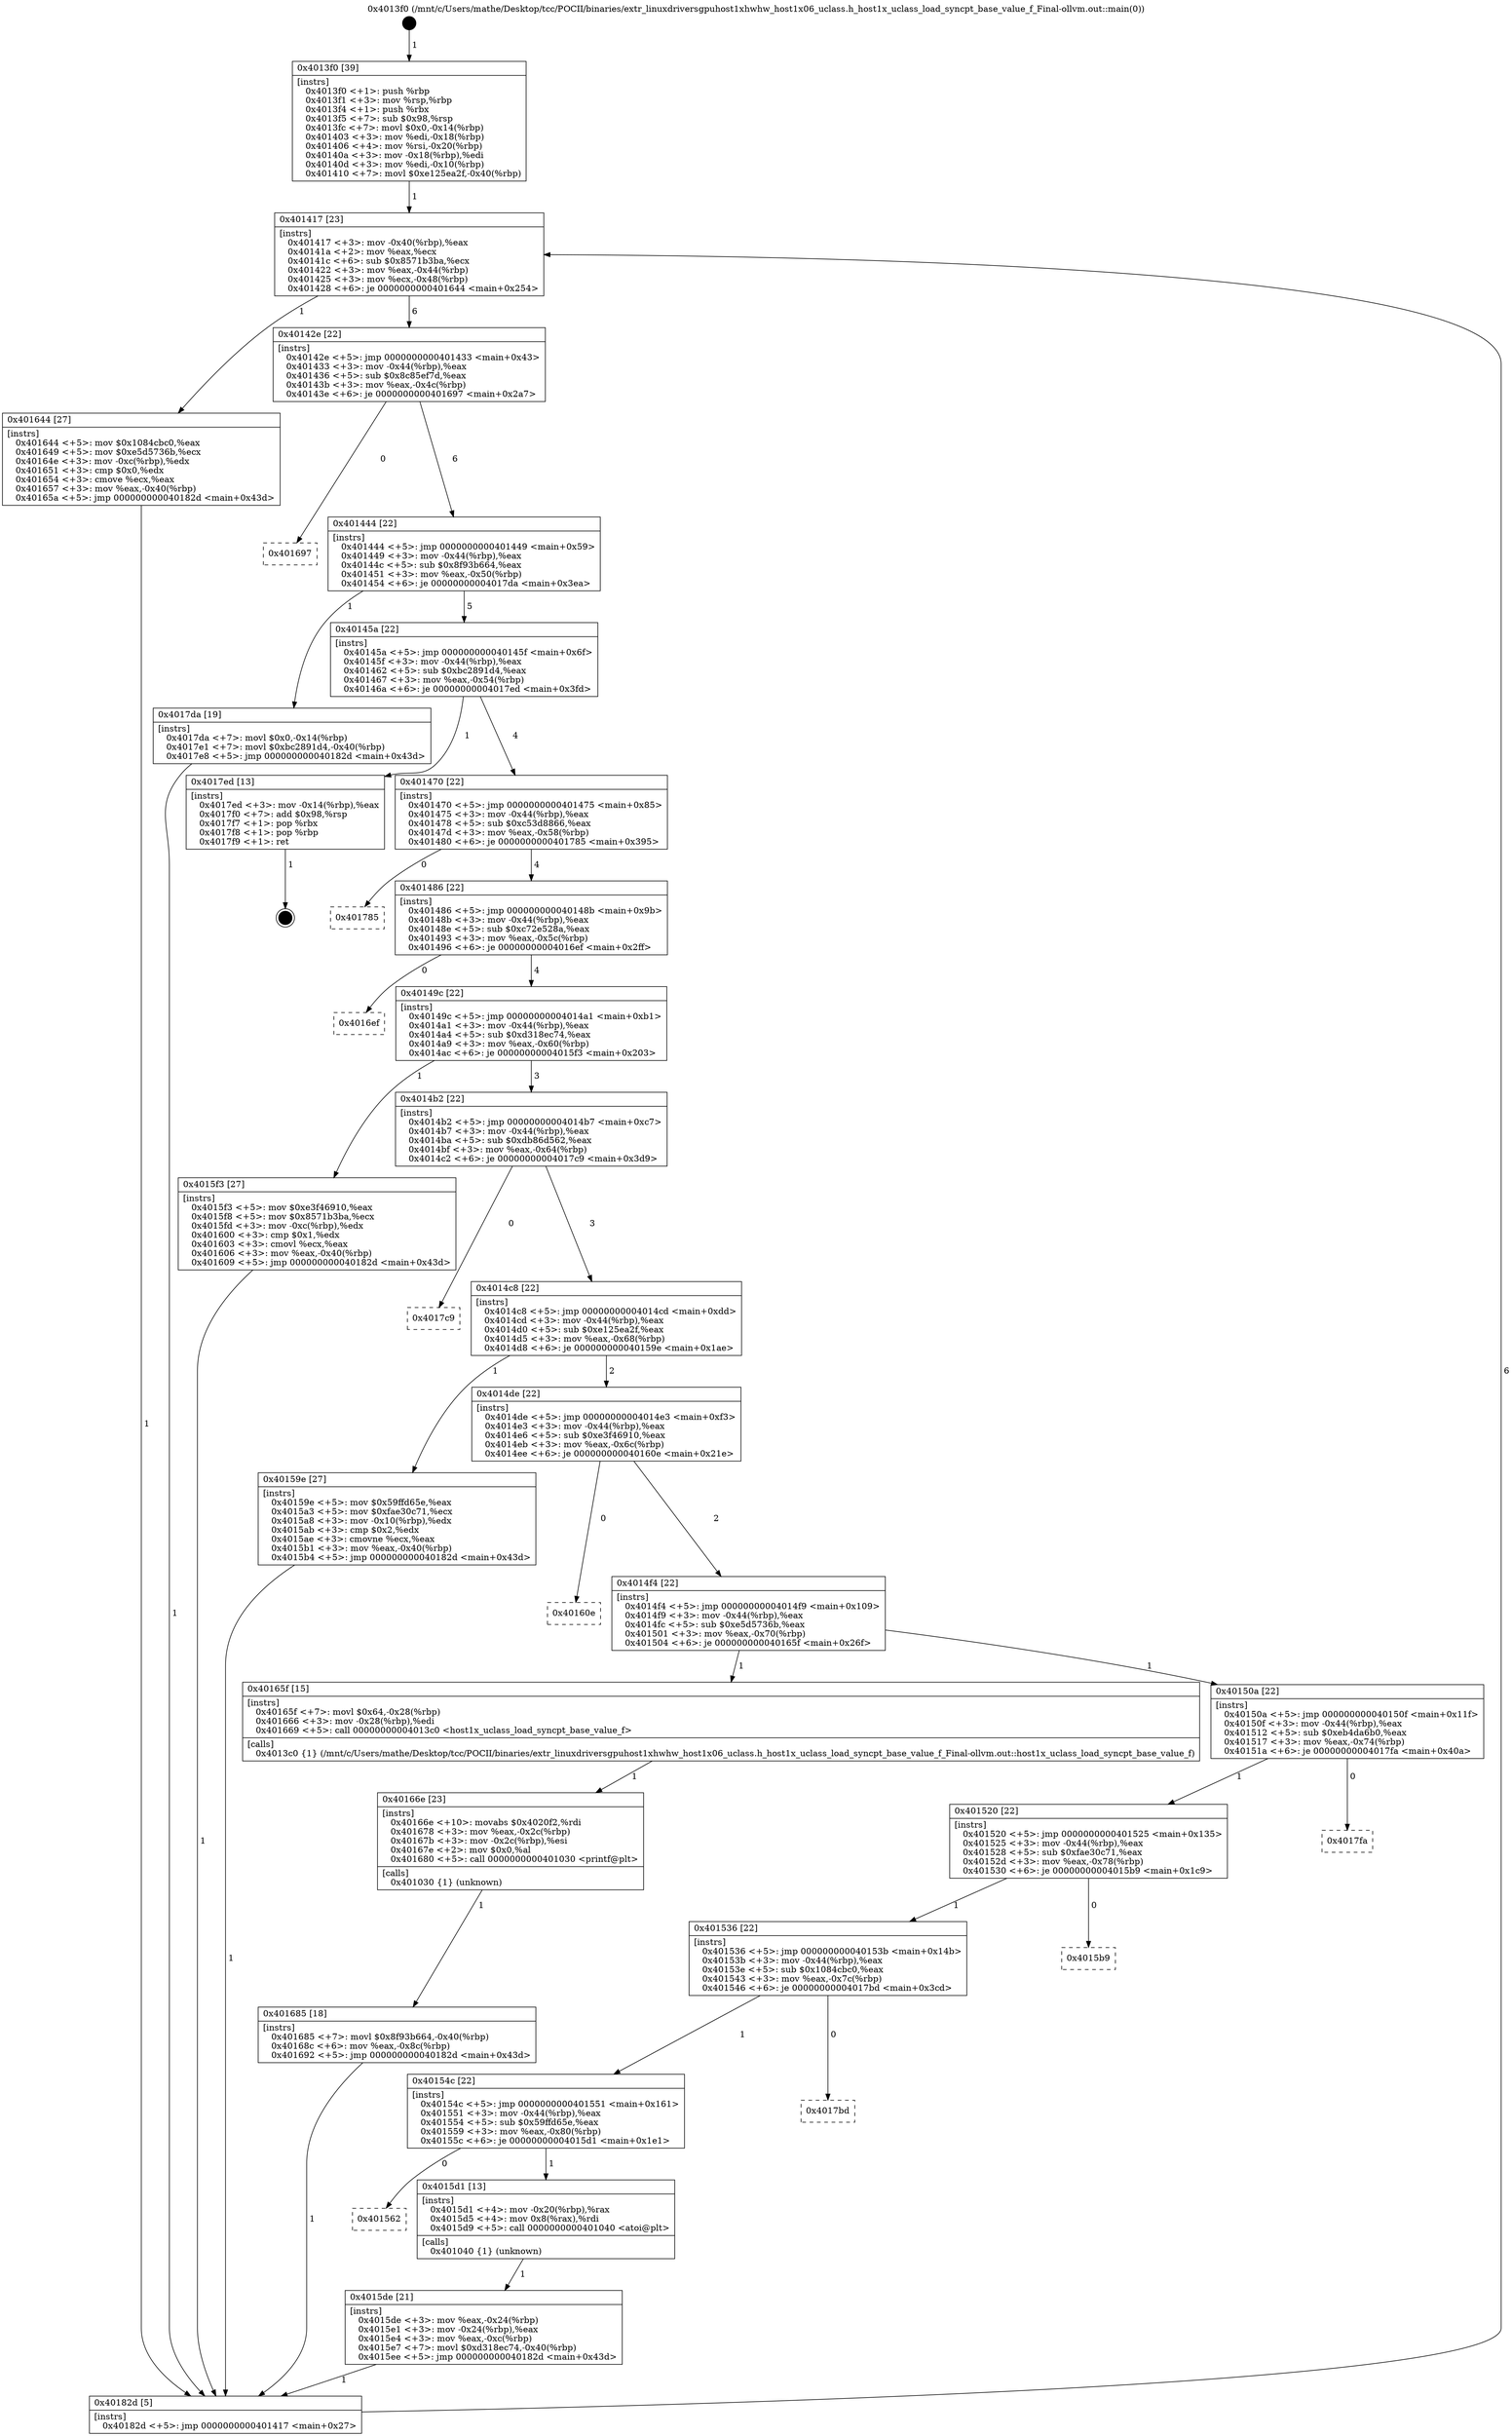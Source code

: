 digraph "0x4013f0" {
  label = "0x4013f0 (/mnt/c/Users/mathe/Desktop/tcc/POCII/binaries/extr_linuxdriversgpuhost1xhwhw_host1x06_uclass.h_host1x_uclass_load_syncpt_base_value_f_Final-ollvm.out::main(0))"
  labelloc = "t"
  node[shape=record]

  Entry [label="",width=0.3,height=0.3,shape=circle,fillcolor=black,style=filled]
  "0x401417" [label="{
     0x401417 [23]\l
     | [instrs]\l
     &nbsp;&nbsp;0x401417 \<+3\>: mov -0x40(%rbp),%eax\l
     &nbsp;&nbsp;0x40141a \<+2\>: mov %eax,%ecx\l
     &nbsp;&nbsp;0x40141c \<+6\>: sub $0x8571b3ba,%ecx\l
     &nbsp;&nbsp;0x401422 \<+3\>: mov %eax,-0x44(%rbp)\l
     &nbsp;&nbsp;0x401425 \<+3\>: mov %ecx,-0x48(%rbp)\l
     &nbsp;&nbsp;0x401428 \<+6\>: je 0000000000401644 \<main+0x254\>\l
  }"]
  "0x401644" [label="{
     0x401644 [27]\l
     | [instrs]\l
     &nbsp;&nbsp;0x401644 \<+5\>: mov $0x1084cbc0,%eax\l
     &nbsp;&nbsp;0x401649 \<+5\>: mov $0xe5d5736b,%ecx\l
     &nbsp;&nbsp;0x40164e \<+3\>: mov -0xc(%rbp),%edx\l
     &nbsp;&nbsp;0x401651 \<+3\>: cmp $0x0,%edx\l
     &nbsp;&nbsp;0x401654 \<+3\>: cmove %ecx,%eax\l
     &nbsp;&nbsp;0x401657 \<+3\>: mov %eax,-0x40(%rbp)\l
     &nbsp;&nbsp;0x40165a \<+5\>: jmp 000000000040182d \<main+0x43d\>\l
  }"]
  "0x40142e" [label="{
     0x40142e [22]\l
     | [instrs]\l
     &nbsp;&nbsp;0x40142e \<+5\>: jmp 0000000000401433 \<main+0x43\>\l
     &nbsp;&nbsp;0x401433 \<+3\>: mov -0x44(%rbp),%eax\l
     &nbsp;&nbsp;0x401436 \<+5\>: sub $0x8c85ef7d,%eax\l
     &nbsp;&nbsp;0x40143b \<+3\>: mov %eax,-0x4c(%rbp)\l
     &nbsp;&nbsp;0x40143e \<+6\>: je 0000000000401697 \<main+0x2a7\>\l
  }"]
  Exit [label="",width=0.3,height=0.3,shape=circle,fillcolor=black,style=filled,peripheries=2]
  "0x401697" [label="{
     0x401697\l
  }", style=dashed]
  "0x401444" [label="{
     0x401444 [22]\l
     | [instrs]\l
     &nbsp;&nbsp;0x401444 \<+5\>: jmp 0000000000401449 \<main+0x59\>\l
     &nbsp;&nbsp;0x401449 \<+3\>: mov -0x44(%rbp),%eax\l
     &nbsp;&nbsp;0x40144c \<+5\>: sub $0x8f93b664,%eax\l
     &nbsp;&nbsp;0x401451 \<+3\>: mov %eax,-0x50(%rbp)\l
     &nbsp;&nbsp;0x401454 \<+6\>: je 00000000004017da \<main+0x3ea\>\l
  }"]
  "0x401685" [label="{
     0x401685 [18]\l
     | [instrs]\l
     &nbsp;&nbsp;0x401685 \<+7\>: movl $0x8f93b664,-0x40(%rbp)\l
     &nbsp;&nbsp;0x40168c \<+6\>: mov %eax,-0x8c(%rbp)\l
     &nbsp;&nbsp;0x401692 \<+5\>: jmp 000000000040182d \<main+0x43d\>\l
  }"]
  "0x4017da" [label="{
     0x4017da [19]\l
     | [instrs]\l
     &nbsp;&nbsp;0x4017da \<+7\>: movl $0x0,-0x14(%rbp)\l
     &nbsp;&nbsp;0x4017e1 \<+7\>: movl $0xbc2891d4,-0x40(%rbp)\l
     &nbsp;&nbsp;0x4017e8 \<+5\>: jmp 000000000040182d \<main+0x43d\>\l
  }"]
  "0x40145a" [label="{
     0x40145a [22]\l
     | [instrs]\l
     &nbsp;&nbsp;0x40145a \<+5\>: jmp 000000000040145f \<main+0x6f\>\l
     &nbsp;&nbsp;0x40145f \<+3\>: mov -0x44(%rbp),%eax\l
     &nbsp;&nbsp;0x401462 \<+5\>: sub $0xbc2891d4,%eax\l
     &nbsp;&nbsp;0x401467 \<+3\>: mov %eax,-0x54(%rbp)\l
     &nbsp;&nbsp;0x40146a \<+6\>: je 00000000004017ed \<main+0x3fd\>\l
  }"]
  "0x40166e" [label="{
     0x40166e [23]\l
     | [instrs]\l
     &nbsp;&nbsp;0x40166e \<+10\>: movabs $0x4020f2,%rdi\l
     &nbsp;&nbsp;0x401678 \<+3\>: mov %eax,-0x2c(%rbp)\l
     &nbsp;&nbsp;0x40167b \<+3\>: mov -0x2c(%rbp),%esi\l
     &nbsp;&nbsp;0x40167e \<+2\>: mov $0x0,%al\l
     &nbsp;&nbsp;0x401680 \<+5\>: call 0000000000401030 \<printf@plt\>\l
     | [calls]\l
     &nbsp;&nbsp;0x401030 \{1\} (unknown)\l
  }"]
  "0x4017ed" [label="{
     0x4017ed [13]\l
     | [instrs]\l
     &nbsp;&nbsp;0x4017ed \<+3\>: mov -0x14(%rbp),%eax\l
     &nbsp;&nbsp;0x4017f0 \<+7\>: add $0x98,%rsp\l
     &nbsp;&nbsp;0x4017f7 \<+1\>: pop %rbx\l
     &nbsp;&nbsp;0x4017f8 \<+1\>: pop %rbp\l
     &nbsp;&nbsp;0x4017f9 \<+1\>: ret\l
  }"]
  "0x401470" [label="{
     0x401470 [22]\l
     | [instrs]\l
     &nbsp;&nbsp;0x401470 \<+5\>: jmp 0000000000401475 \<main+0x85\>\l
     &nbsp;&nbsp;0x401475 \<+3\>: mov -0x44(%rbp),%eax\l
     &nbsp;&nbsp;0x401478 \<+5\>: sub $0xc53d8866,%eax\l
     &nbsp;&nbsp;0x40147d \<+3\>: mov %eax,-0x58(%rbp)\l
     &nbsp;&nbsp;0x401480 \<+6\>: je 0000000000401785 \<main+0x395\>\l
  }"]
  "0x4015de" [label="{
     0x4015de [21]\l
     | [instrs]\l
     &nbsp;&nbsp;0x4015de \<+3\>: mov %eax,-0x24(%rbp)\l
     &nbsp;&nbsp;0x4015e1 \<+3\>: mov -0x24(%rbp),%eax\l
     &nbsp;&nbsp;0x4015e4 \<+3\>: mov %eax,-0xc(%rbp)\l
     &nbsp;&nbsp;0x4015e7 \<+7\>: movl $0xd318ec74,-0x40(%rbp)\l
     &nbsp;&nbsp;0x4015ee \<+5\>: jmp 000000000040182d \<main+0x43d\>\l
  }"]
  "0x401785" [label="{
     0x401785\l
  }", style=dashed]
  "0x401486" [label="{
     0x401486 [22]\l
     | [instrs]\l
     &nbsp;&nbsp;0x401486 \<+5\>: jmp 000000000040148b \<main+0x9b\>\l
     &nbsp;&nbsp;0x40148b \<+3\>: mov -0x44(%rbp),%eax\l
     &nbsp;&nbsp;0x40148e \<+5\>: sub $0xc72e528a,%eax\l
     &nbsp;&nbsp;0x401493 \<+3\>: mov %eax,-0x5c(%rbp)\l
     &nbsp;&nbsp;0x401496 \<+6\>: je 00000000004016ef \<main+0x2ff\>\l
  }"]
  "0x401562" [label="{
     0x401562\l
  }", style=dashed]
  "0x4016ef" [label="{
     0x4016ef\l
  }", style=dashed]
  "0x40149c" [label="{
     0x40149c [22]\l
     | [instrs]\l
     &nbsp;&nbsp;0x40149c \<+5\>: jmp 00000000004014a1 \<main+0xb1\>\l
     &nbsp;&nbsp;0x4014a1 \<+3\>: mov -0x44(%rbp),%eax\l
     &nbsp;&nbsp;0x4014a4 \<+5\>: sub $0xd318ec74,%eax\l
     &nbsp;&nbsp;0x4014a9 \<+3\>: mov %eax,-0x60(%rbp)\l
     &nbsp;&nbsp;0x4014ac \<+6\>: je 00000000004015f3 \<main+0x203\>\l
  }"]
  "0x4015d1" [label="{
     0x4015d1 [13]\l
     | [instrs]\l
     &nbsp;&nbsp;0x4015d1 \<+4\>: mov -0x20(%rbp),%rax\l
     &nbsp;&nbsp;0x4015d5 \<+4\>: mov 0x8(%rax),%rdi\l
     &nbsp;&nbsp;0x4015d9 \<+5\>: call 0000000000401040 \<atoi@plt\>\l
     | [calls]\l
     &nbsp;&nbsp;0x401040 \{1\} (unknown)\l
  }"]
  "0x4015f3" [label="{
     0x4015f3 [27]\l
     | [instrs]\l
     &nbsp;&nbsp;0x4015f3 \<+5\>: mov $0xe3f46910,%eax\l
     &nbsp;&nbsp;0x4015f8 \<+5\>: mov $0x8571b3ba,%ecx\l
     &nbsp;&nbsp;0x4015fd \<+3\>: mov -0xc(%rbp),%edx\l
     &nbsp;&nbsp;0x401600 \<+3\>: cmp $0x1,%edx\l
     &nbsp;&nbsp;0x401603 \<+3\>: cmovl %ecx,%eax\l
     &nbsp;&nbsp;0x401606 \<+3\>: mov %eax,-0x40(%rbp)\l
     &nbsp;&nbsp;0x401609 \<+5\>: jmp 000000000040182d \<main+0x43d\>\l
  }"]
  "0x4014b2" [label="{
     0x4014b2 [22]\l
     | [instrs]\l
     &nbsp;&nbsp;0x4014b2 \<+5\>: jmp 00000000004014b7 \<main+0xc7\>\l
     &nbsp;&nbsp;0x4014b7 \<+3\>: mov -0x44(%rbp),%eax\l
     &nbsp;&nbsp;0x4014ba \<+5\>: sub $0xdb86d562,%eax\l
     &nbsp;&nbsp;0x4014bf \<+3\>: mov %eax,-0x64(%rbp)\l
     &nbsp;&nbsp;0x4014c2 \<+6\>: je 00000000004017c9 \<main+0x3d9\>\l
  }"]
  "0x40154c" [label="{
     0x40154c [22]\l
     | [instrs]\l
     &nbsp;&nbsp;0x40154c \<+5\>: jmp 0000000000401551 \<main+0x161\>\l
     &nbsp;&nbsp;0x401551 \<+3\>: mov -0x44(%rbp),%eax\l
     &nbsp;&nbsp;0x401554 \<+5\>: sub $0x59ffd65e,%eax\l
     &nbsp;&nbsp;0x401559 \<+3\>: mov %eax,-0x80(%rbp)\l
     &nbsp;&nbsp;0x40155c \<+6\>: je 00000000004015d1 \<main+0x1e1\>\l
  }"]
  "0x4017c9" [label="{
     0x4017c9\l
  }", style=dashed]
  "0x4014c8" [label="{
     0x4014c8 [22]\l
     | [instrs]\l
     &nbsp;&nbsp;0x4014c8 \<+5\>: jmp 00000000004014cd \<main+0xdd\>\l
     &nbsp;&nbsp;0x4014cd \<+3\>: mov -0x44(%rbp),%eax\l
     &nbsp;&nbsp;0x4014d0 \<+5\>: sub $0xe125ea2f,%eax\l
     &nbsp;&nbsp;0x4014d5 \<+3\>: mov %eax,-0x68(%rbp)\l
     &nbsp;&nbsp;0x4014d8 \<+6\>: je 000000000040159e \<main+0x1ae\>\l
  }"]
  "0x4017bd" [label="{
     0x4017bd\l
  }", style=dashed]
  "0x40159e" [label="{
     0x40159e [27]\l
     | [instrs]\l
     &nbsp;&nbsp;0x40159e \<+5\>: mov $0x59ffd65e,%eax\l
     &nbsp;&nbsp;0x4015a3 \<+5\>: mov $0xfae30c71,%ecx\l
     &nbsp;&nbsp;0x4015a8 \<+3\>: mov -0x10(%rbp),%edx\l
     &nbsp;&nbsp;0x4015ab \<+3\>: cmp $0x2,%edx\l
     &nbsp;&nbsp;0x4015ae \<+3\>: cmovne %ecx,%eax\l
     &nbsp;&nbsp;0x4015b1 \<+3\>: mov %eax,-0x40(%rbp)\l
     &nbsp;&nbsp;0x4015b4 \<+5\>: jmp 000000000040182d \<main+0x43d\>\l
  }"]
  "0x4014de" [label="{
     0x4014de [22]\l
     | [instrs]\l
     &nbsp;&nbsp;0x4014de \<+5\>: jmp 00000000004014e3 \<main+0xf3\>\l
     &nbsp;&nbsp;0x4014e3 \<+3\>: mov -0x44(%rbp),%eax\l
     &nbsp;&nbsp;0x4014e6 \<+5\>: sub $0xe3f46910,%eax\l
     &nbsp;&nbsp;0x4014eb \<+3\>: mov %eax,-0x6c(%rbp)\l
     &nbsp;&nbsp;0x4014ee \<+6\>: je 000000000040160e \<main+0x21e\>\l
  }"]
  "0x40182d" [label="{
     0x40182d [5]\l
     | [instrs]\l
     &nbsp;&nbsp;0x40182d \<+5\>: jmp 0000000000401417 \<main+0x27\>\l
  }"]
  "0x4013f0" [label="{
     0x4013f0 [39]\l
     | [instrs]\l
     &nbsp;&nbsp;0x4013f0 \<+1\>: push %rbp\l
     &nbsp;&nbsp;0x4013f1 \<+3\>: mov %rsp,%rbp\l
     &nbsp;&nbsp;0x4013f4 \<+1\>: push %rbx\l
     &nbsp;&nbsp;0x4013f5 \<+7\>: sub $0x98,%rsp\l
     &nbsp;&nbsp;0x4013fc \<+7\>: movl $0x0,-0x14(%rbp)\l
     &nbsp;&nbsp;0x401403 \<+3\>: mov %edi,-0x18(%rbp)\l
     &nbsp;&nbsp;0x401406 \<+4\>: mov %rsi,-0x20(%rbp)\l
     &nbsp;&nbsp;0x40140a \<+3\>: mov -0x18(%rbp),%edi\l
     &nbsp;&nbsp;0x40140d \<+3\>: mov %edi,-0x10(%rbp)\l
     &nbsp;&nbsp;0x401410 \<+7\>: movl $0xe125ea2f,-0x40(%rbp)\l
  }"]
  "0x401536" [label="{
     0x401536 [22]\l
     | [instrs]\l
     &nbsp;&nbsp;0x401536 \<+5\>: jmp 000000000040153b \<main+0x14b\>\l
     &nbsp;&nbsp;0x40153b \<+3\>: mov -0x44(%rbp),%eax\l
     &nbsp;&nbsp;0x40153e \<+5\>: sub $0x1084cbc0,%eax\l
     &nbsp;&nbsp;0x401543 \<+3\>: mov %eax,-0x7c(%rbp)\l
     &nbsp;&nbsp;0x401546 \<+6\>: je 00000000004017bd \<main+0x3cd\>\l
  }"]
  "0x40160e" [label="{
     0x40160e\l
  }", style=dashed]
  "0x4014f4" [label="{
     0x4014f4 [22]\l
     | [instrs]\l
     &nbsp;&nbsp;0x4014f4 \<+5\>: jmp 00000000004014f9 \<main+0x109\>\l
     &nbsp;&nbsp;0x4014f9 \<+3\>: mov -0x44(%rbp),%eax\l
     &nbsp;&nbsp;0x4014fc \<+5\>: sub $0xe5d5736b,%eax\l
     &nbsp;&nbsp;0x401501 \<+3\>: mov %eax,-0x70(%rbp)\l
     &nbsp;&nbsp;0x401504 \<+6\>: je 000000000040165f \<main+0x26f\>\l
  }"]
  "0x4015b9" [label="{
     0x4015b9\l
  }", style=dashed]
  "0x40165f" [label="{
     0x40165f [15]\l
     | [instrs]\l
     &nbsp;&nbsp;0x40165f \<+7\>: movl $0x64,-0x28(%rbp)\l
     &nbsp;&nbsp;0x401666 \<+3\>: mov -0x28(%rbp),%edi\l
     &nbsp;&nbsp;0x401669 \<+5\>: call 00000000004013c0 \<host1x_uclass_load_syncpt_base_value_f\>\l
     | [calls]\l
     &nbsp;&nbsp;0x4013c0 \{1\} (/mnt/c/Users/mathe/Desktop/tcc/POCII/binaries/extr_linuxdriversgpuhost1xhwhw_host1x06_uclass.h_host1x_uclass_load_syncpt_base_value_f_Final-ollvm.out::host1x_uclass_load_syncpt_base_value_f)\l
  }"]
  "0x40150a" [label="{
     0x40150a [22]\l
     | [instrs]\l
     &nbsp;&nbsp;0x40150a \<+5\>: jmp 000000000040150f \<main+0x11f\>\l
     &nbsp;&nbsp;0x40150f \<+3\>: mov -0x44(%rbp),%eax\l
     &nbsp;&nbsp;0x401512 \<+5\>: sub $0xeb4da6b0,%eax\l
     &nbsp;&nbsp;0x401517 \<+3\>: mov %eax,-0x74(%rbp)\l
     &nbsp;&nbsp;0x40151a \<+6\>: je 00000000004017fa \<main+0x40a\>\l
  }"]
  "0x401520" [label="{
     0x401520 [22]\l
     | [instrs]\l
     &nbsp;&nbsp;0x401520 \<+5\>: jmp 0000000000401525 \<main+0x135\>\l
     &nbsp;&nbsp;0x401525 \<+3\>: mov -0x44(%rbp),%eax\l
     &nbsp;&nbsp;0x401528 \<+5\>: sub $0xfae30c71,%eax\l
     &nbsp;&nbsp;0x40152d \<+3\>: mov %eax,-0x78(%rbp)\l
     &nbsp;&nbsp;0x401530 \<+6\>: je 00000000004015b9 \<main+0x1c9\>\l
  }"]
  "0x4017fa" [label="{
     0x4017fa\l
  }", style=dashed]
  Entry -> "0x4013f0" [label=" 1"]
  "0x401417" -> "0x401644" [label=" 1"]
  "0x401417" -> "0x40142e" [label=" 6"]
  "0x4017ed" -> Exit [label=" 1"]
  "0x40142e" -> "0x401697" [label=" 0"]
  "0x40142e" -> "0x401444" [label=" 6"]
  "0x4017da" -> "0x40182d" [label=" 1"]
  "0x401444" -> "0x4017da" [label=" 1"]
  "0x401444" -> "0x40145a" [label=" 5"]
  "0x401685" -> "0x40182d" [label=" 1"]
  "0x40145a" -> "0x4017ed" [label=" 1"]
  "0x40145a" -> "0x401470" [label=" 4"]
  "0x40166e" -> "0x401685" [label=" 1"]
  "0x401470" -> "0x401785" [label=" 0"]
  "0x401470" -> "0x401486" [label=" 4"]
  "0x40165f" -> "0x40166e" [label=" 1"]
  "0x401486" -> "0x4016ef" [label=" 0"]
  "0x401486" -> "0x40149c" [label=" 4"]
  "0x401644" -> "0x40182d" [label=" 1"]
  "0x40149c" -> "0x4015f3" [label=" 1"]
  "0x40149c" -> "0x4014b2" [label=" 3"]
  "0x4015f3" -> "0x40182d" [label=" 1"]
  "0x4014b2" -> "0x4017c9" [label=" 0"]
  "0x4014b2" -> "0x4014c8" [label=" 3"]
  "0x4015d1" -> "0x4015de" [label=" 1"]
  "0x4014c8" -> "0x40159e" [label=" 1"]
  "0x4014c8" -> "0x4014de" [label=" 2"]
  "0x40159e" -> "0x40182d" [label=" 1"]
  "0x4013f0" -> "0x401417" [label=" 1"]
  "0x40182d" -> "0x401417" [label=" 6"]
  "0x40154c" -> "0x401562" [label=" 0"]
  "0x4014de" -> "0x40160e" [label=" 0"]
  "0x4014de" -> "0x4014f4" [label=" 2"]
  "0x4015de" -> "0x40182d" [label=" 1"]
  "0x4014f4" -> "0x40165f" [label=" 1"]
  "0x4014f4" -> "0x40150a" [label=" 1"]
  "0x401536" -> "0x40154c" [label=" 1"]
  "0x40150a" -> "0x4017fa" [label=" 0"]
  "0x40150a" -> "0x401520" [label=" 1"]
  "0x401536" -> "0x4017bd" [label=" 0"]
  "0x401520" -> "0x4015b9" [label=" 0"]
  "0x401520" -> "0x401536" [label=" 1"]
  "0x40154c" -> "0x4015d1" [label=" 1"]
}
